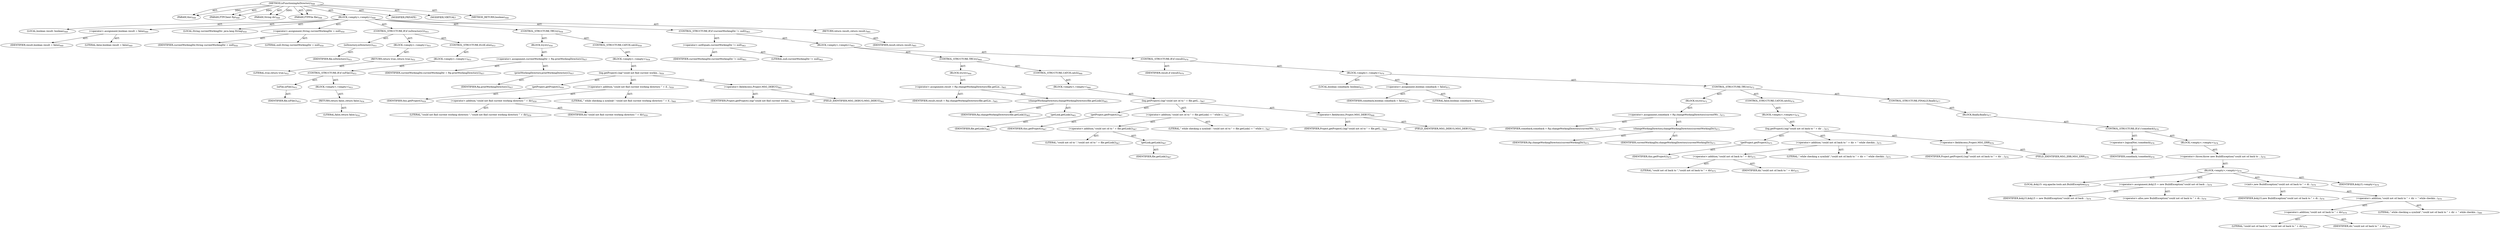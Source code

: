 digraph "isFunctioningAsDirectory" {  
"111669149728" [label = <(METHOD,isFunctioningAsDirectory)<SUB>948</SUB>> ]
"115964117018" [label = <(PARAM,this)<SUB>948</SUB>> ]
"115964117094" [label = <(PARAM,FTPClient ftp)<SUB>948</SUB>> ]
"115964117095" [label = <(PARAM,String dir)<SUB>948</SUB>> ]
"115964117096" [label = <(PARAM,FTPFile file)<SUB>948</SUB>> ]
"25769803946" [label = <(BLOCK,&lt;empty&gt;,&lt;empty&gt;)<SUB>948</SUB>> ]
"94489280574" [label = <(LOCAL,boolean result: boolean)<SUB>949</SUB>> ]
"30064771788" [label = <(&lt;operator&gt;.assignment,boolean result = false)<SUB>949</SUB>> ]
"68719477444" [label = <(IDENTIFIER,result,boolean result = false)<SUB>949</SUB>> ]
"90194313319" [label = <(LITERAL,false,boolean result = false)<SUB>949</SUB>> ]
"94489280575" [label = <(LOCAL,String currentWorkingDir: java.lang.String)<SUB>950</SUB>> ]
"30064771789" [label = <(&lt;operator&gt;.assignment,String currentWorkingDir = null)<SUB>950</SUB>> ]
"68719477445" [label = <(IDENTIFIER,currentWorkingDir,String currentWorkingDir = null)<SUB>950</SUB>> ]
"90194313320" [label = <(LITERAL,null,String currentWorkingDir = null)<SUB>950</SUB>> ]
"47244640381" [label = <(CONTROL_STRUCTURE,IF,if (isDirectory()))<SUB>951</SUB>> ]
"30064771790" [label = <(isDirectory,isDirectory())<SUB>951</SUB>> ]
"68719477446" [label = <(IDENTIFIER,file,isDirectory())<SUB>951</SUB>> ]
"25769803947" [label = <(BLOCK,&lt;empty&gt;,&lt;empty&gt;)<SUB>951</SUB>> ]
"146028888099" [label = <(RETURN,return true;,return true;)<SUB>952</SUB>> ]
"90194313321" [label = <(LITERAL,true,return true;)<SUB>952</SUB>> ]
"47244640382" [label = <(CONTROL_STRUCTURE,ELSE,else)<SUB>953</SUB>> ]
"25769803948" [label = <(BLOCK,&lt;empty&gt;,&lt;empty&gt;)<SUB>953</SUB>> ]
"47244640383" [label = <(CONTROL_STRUCTURE,IF,if (isFile()))<SUB>953</SUB>> ]
"30064771791" [label = <(isFile,isFile())<SUB>953</SUB>> ]
"68719477447" [label = <(IDENTIFIER,file,isFile())<SUB>953</SUB>> ]
"25769803949" [label = <(BLOCK,&lt;empty&gt;,&lt;empty&gt;)<SUB>953</SUB>> ]
"146028888100" [label = <(RETURN,return false;,return false;)<SUB>954</SUB>> ]
"90194313322" [label = <(LITERAL,false,return false;)<SUB>954</SUB>> ]
"47244640384" [label = <(CONTROL_STRUCTURE,TRY,try)<SUB>956</SUB>> ]
"25769803950" [label = <(BLOCK,try,try)<SUB>956</SUB>> ]
"30064771792" [label = <(&lt;operator&gt;.assignment,currentWorkingDir = ftp.printWorkingDirectory())<SUB>957</SUB>> ]
"68719477448" [label = <(IDENTIFIER,currentWorkingDir,currentWorkingDir = ftp.printWorkingDirectory())<SUB>957</SUB>> ]
"30064771793" [label = <(printWorkingDirectory,printWorkingDirectory())<SUB>957</SUB>> ]
"68719477449" [label = <(IDENTIFIER,ftp,printWorkingDirectory())<SUB>957</SUB>> ]
"47244640385" [label = <(CONTROL_STRUCTURE,CATCH,catch)<SUB>958</SUB>> ]
"25769803951" [label = <(BLOCK,&lt;empty&gt;,&lt;empty&gt;)<SUB>958</SUB>> ]
"30064771794" [label = <(log,getProject().log(&quot;could not find current workin...)<SUB>959</SUB>> ]
"30064771795" [label = <(getProject,getProject())<SUB>959</SUB>> ]
"68719476826" [label = <(IDENTIFIER,this,getProject())<SUB>959</SUB>> ]
"30064771796" [label = <(&lt;operator&gt;.addition,&quot;could not find current working directory &quot; + d...)<SUB>959</SUB>> ]
"30064771797" [label = <(&lt;operator&gt;.addition,&quot;could not find current working directory &quot; + dir)<SUB>959</SUB>> ]
"90194313323" [label = <(LITERAL,&quot;could not find current working directory &quot;,&quot;could not find current working directory &quot; + dir)<SUB>959</SUB>> ]
"68719477450" [label = <(IDENTIFIER,dir,&quot;could not find current working directory &quot; + dir)<SUB>959</SUB>> ]
"90194313324" [label = <(LITERAL,&quot; while checking a symlink&quot;,&quot;could not find current working directory &quot; + d...)<SUB>960</SUB>> ]
"30064771798" [label = <(&lt;operator&gt;.fieldAccess,Project.MSG_DEBUG)<SUB>961</SUB>> ]
"68719477451" [label = <(IDENTIFIER,Project,getProject().log(&quot;could not find current workin...)<SUB>961</SUB>> ]
"55834575014" [label = <(FIELD_IDENTIFIER,MSG_DEBUG,MSG_DEBUG)<SUB>961</SUB>> ]
"47244640386" [label = <(CONTROL_STRUCTURE,IF,if (currentWorkingDir != null))<SUB>963</SUB>> ]
"30064771799" [label = <(&lt;operator&gt;.notEquals,currentWorkingDir != null)<SUB>963</SUB>> ]
"68719477452" [label = <(IDENTIFIER,currentWorkingDir,currentWorkingDir != null)<SUB>963</SUB>> ]
"90194313325" [label = <(LITERAL,null,currentWorkingDir != null)<SUB>963</SUB>> ]
"25769803952" [label = <(BLOCK,&lt;empty&gt;,&lt;empty&gt;)<SUB>963</SUB>> ]
"47244640387" [label = <(CONTROL_STRUCTURE,TRY,try)<SUB>964</SUB>> ]
"25769803953" [label = <(BLOCK,try,try)<SUB>964</SUB>> ]
"30064771800" [label = <(&lt;operator&gt;.assignment,result = ftp.changeWorkingDirectory(file.getLin...)<SUB>965</SUB>> ]
"68719477453" [label = <(IDENTIFIER,result,result = ftp.changeWorkingDirectory(file.getLin...)<SUB>965</SUB>> ]
"30064771801" [label = <(changeWorkingDirectory,changeWorkingDirectory(file.getLink()))<SUB>965</SUB>> ]
"68719477454" [label = <(IDENTIFIER,ftp,changeWorkingDirectory(file.getLink()))<SUB>965</SUB>> ]
"30064771802" [label = <(getLink,getLink())<SUB>965</SUB>> ]
"68719477455" [label = <(IDENTIFIER,file,getLink())<SUB>965</SUB>> ]
"47244640388" [label = <(CONTROL_STRUCTURE,CATCH,catch)<SUB>966</SUB>> ]
"25769803954" [label = <(BLOCK,&lt;empty&gt;,&lt;empty&gt;)<SUB>966</SUB>> ]
"30064771803" [label = <(log,getProject().log(&quot;could not cd to &quot; + file.getL...)<SUB>967</SUB>> ]
"30064771804" [label = <(getProject,getProject())<SUB>967</SUB>> ]
"68719476827" [label = <(IDENTIFIER,this,getProject())<SUB>967</SUB>> ]
"30064771805" [label = <(&lt;operator&gt;.addition,&quot;could not cd to &quot; + file.getLink() + &quot; while c...)<SUB>967</SUB>> ]
"30064771806" [label = <(&lt;operator&gt;.addition,&quot;could not cd to &quot; + file.getLink())<SUB>967</SUB>> ]
"90194313326" [label = <(LITERAL,&quot;could not cd to &quot;,&quot;could not cd to &quot; + file.getLink())<SUB>967</SUB>> ]
"30064771807" [label = <(getLink,getLink())<SUB>967</SUB>> ]
"68719477456" [label = <(IDENTIFIER,file,getLink())<SUB>967</SUB>> ]
"90194313327" [label = <(LITERAL,&quot; while checking a symlink&quot;,&quot;could not cd to &quot; + file.getLink() + &quot; while c...)<SUB>967</SUB>> ]
"30064771808" [label = <(&lt;operator&gt;.fieldAccess,Project.MSG_DEBUG)<SUB>968</SUB>> ]
"68719477457" [label = <(IDENTIFIER,Project,getProject().log(&quot;could not cd to &quot; + file.getL...)<SUB>968</SUB>> ]
"55834575015" [label = <(FIELD_IDENTIFIER,MSG_DEBUG,MSG_DEBUG)<SUB>968</SUB>> ]
"47244640389" [label = <(CONTROL_STRUCTURE,IF,if (result))<SUB>970</SUB>> ]
"68719477458" [label = <(IDENTIFIER,result,if (result))<SUB>970</SUB>> ]
"25769803955" [label = <(BLOCK,&lt;empty&gt;,&lt;empty&gt;)<SUB>970</SUB>> ]
"94489280576" [label = <(LOCAL,boolean comeback: boolean)<SUB>971</SUB>> ]
"30064771809" [label = <(&lt;operator&gt;.assignment,boolean comeback = false)<SUB>971</SUB>> ]
"68719477459" [label = <(IDENTIFIER,comeback,boolean comeback = false)<SUB>971</SUB>> ]
"90194313328" [label = <(LITERAL,false,boolean comeback = false)<SUB>971</SUB>> ]
"47244640390" [label = <(CONTROL_STRUCTURE,TRY,try)<SUB>972</SUB>> ]
"25769803956" [label = <(BLOCK,try,try)<SUB>972</SUB>> ]
"30064771810" [label = <(&lt;operator&gt;.assignment,comeback = ftp.changeWorkingDirectory(currentWo...)<SUB>973</SUB>> ]
"68719477460" [label = <(IDENTIFIER,comeback,comeback = ftp.changeWorkingDirectory(currentWo...)<SUB>973</SUB>> ]
"30064771811" [label = <(changeWorkingDirectory,changeWorkingDirectory(currentWorkingDir))<SUB>973</SUB>> ]
"68719477461" [label = <(IDENTIFIER,ftp,changeWorkingDirectory(currentWorkingDir))<SUB>973</SUB>> ]
"68719477462" [label = <(IDENTIFIER,currentWorkingDir,changeWorkingDirectory(currentWorkingDir))<SUB>973</SUB>> ]
"47244640391" [label = <(CONTROL_STRUCTURE,CATCH,catch)<SUB>974</SUB>> ]
"25769803957" [label = <(BLOCK,&lt;empty&gt;,&lt;empty&gt;)<SUB>974</SUB>> ]
"30064771812" [label = <(log,getProject().log(&quot;could not cd back to &quot; + dir ...)<SUB>975</SUB>> ]
"30064771813" [label = <(getProject,getProject())<SUB>975</SUB>> ]
"68719476828" [label = <(IDENTIFIER,this,getProject())<SUB>975</SUB>> ]
"30064771814" [label = <(&lt;operator&gt;.addition,&quot;could not cd back to &quot; + dir + &quot; while checkin...)<SUB>975</SUB>> ]
"30064771815" [label = <(&lt;operator&gt;.addition,&quot;could not cd back to &quot; + dir)<SUB>975</SUB>> ]
"90194313329" [label = <(LITERAL,&quot;could not cd back to &quot;,&quot;could not cd back to &quot; + dir)<SUB>975</SUB>> ]
"68719477463" [label = <(IDENTIFIER,dir,&quot;could not cd back to &quot; + dir)<SUB>975</SUB>> ]
"90194313330" [label = <(LITERAL,&quot; while checking a symlink&quot;,&quot;could not cd back to &quot; + dir + &quot; while checkin...)<SUB>975</SUB>> ]
"30064771816" [label = <(&lt;operator&gt;.fieldAccess,Project.MSG_ERR)<SUB>976</SUB>> ]
"68719477464" [label = <(IDENTIFIER,Project,getProject().log(&quot;could not cd back to &quot; + dir ...)<SUB>976</SUB>> ]
"55834575016" [label = <(FIELD_IDENTIFIER,MSG_ERR,MSG_ERR)<SUB>976</SUB>> ]
"47244640392" [label = <(CONTROL_STRUCTURE,FINALLY,finally)<SUB>977</SUB>> ]
"25769803958" [label = <(BLOCK,finally,finally)<SUB>977</SUB>> ]
"47244640393" [label = <(CONTROL_STRUCTURE,IF,if (!comeback))<SUB>978</SUB>> ]
"30064771817" [label = <(&lt;operator&gt;.logicalNot,!comeback)<SUB>978</SUB>> ]
"68719477465" [label = <(IDENTIFIER,comeback,!comeback)<SUB>978</SUB>> ]
"25769803959" [label = <(BLOCK,&lt;empty&gt;,&lt;empty&gt;)<SUB>978</SUB>> ]
"30064771818" [label = <(&lt;operator&gt;.throw,throw new BuildException(&quot;could not cd back to ...)<SUB>979</SUB>> ]
"25769803960" [label = <(BLOCK,&lt;empty&gt;,&lt;empty&gt;)<SUB>979</SUB>> ]
"94489280577" [label = <(LOCAL,$obj15: org.apache.tools.ant.BuildException)<SUB>979</SUB>> ]
"30064771819" [label = <(&lt;operator&gt;.assignment,$obj15 = new BuildException(&quot;could not cd back ...)<SUB>979</SUB>> ]
"68719477466" [label = <(IDENTIFIER,$obj15,$obj15 = new BuildException(&quot;could not cd back ...)<SUB>979</SUB>> ]
"30064771820" [label = <(&lt;operator&gt;.alloc,new BuildException(&quot;could not cd back to &quot; + di...)<SUB>979</SUB>> ]
"30064771821" [label = <(&lt;init&gt;,new BuildException(&quot;could not cd back to &quot; + di...)<SUB>979</SUB>> ]
"68719477467" [label = <(IDENTIFIER,$obj15,new BuildException(&quot;could not cd back to &quot; + di...)<SUB>979</SUB>> ]
"30064771822" [label = <(&lt;operator&gt;.addition,&quot;could not cd back to &quot; + dir + &quot; while checkin...)<SUB>979</SUB>> ]
"30064771823" [label = <(&lt;operator&gt;.addition,&quot;could not cd back to &quot; + dir)<SUB>979</SUB>> ]
"90194313331" [label = <(LITERAL,&quot;could not cd back to &quot;,&quot;could not cd back to &quot; + dir)<SUB>979</SUB>> ]
"68719477468" [label = <(IDENTIFIER,dir,&quot;could not cd back to &quot; + dir)<SUB>979</SUB>> ]
"90194313332" [label = <(LITERAL,&quot; while checking a symlink&quot;,&quot;could not cd back to &quot; + dir + &quot; while checkin...)<SUB>980</SUB>> ]
"68719477469" [label = <(IDENTIFIER,$obj15,&lt;empty&gt;)<SUB>979</SUB>> ]
"146028888101" [label = <(RETURN,return result;,return result;)<SUB>985</SUB>> ]
"68719477470" [label = <(IDENTIFIER,result,return result;)<SUB>985</SUB>> ]
"133143986305" [label = <(MODIFIER,PRIVATE)> ]
"133143986306" [label = <(MODIFIER,VIRTUAL)> ]
"128849018912" [label = <(METHOD_RETURN,boolean)<SUB>948</SUB>> ]
  "111669149728" -> "115964117018"  [ label = "AST: "] 
  "111669149728" -> "115964117094"  [ label = "AST: "] 
  "111669149728" -> "115964117095"  [ label = "AST: "] 
  "111669149728" -> "115964117096"  [ label = "AST: "] 
  "111669149728" -> "25769803946"  [ label = "AST: "] 
  "111669149728" -> "133143986305"  [ label = "AST: "] 
  "111669149728" -> "133143986306"  [ label = "AST: "] 
  "111669149728" -> "128849018912"  [ label = "AST: "] 
  "25769803946" -> "94489280574"  [ label = "AST: "] 
  "25769803946" -> "30064771788"  [ label = "AST: "] 
  "25769803946" -> "94489280575"  [ label = "AST: "] 
  "25769803946" -> "30064771789"  [ label = "AST: "] 
  "25769803946" -> "47244640381"  [ label = "AST: "] 
  "25769803946" -> "47244640384"  [ label = "AST: "] 
  "25769803946" -> "47244640386"  [ label = "AST: "] 
  "25769803946" -> "146028888101"  [ label = "AST: "] 
  "30064771788" -> "68719477444"  [ label = "AST: "] 
  "30064771788" -> "90194313319"  [ label = "AST: "] 
  "30064771789" -> "68719477445"  [ label = "AST: "] 
  "30064771789" -> "90194313320"  [ label = "AST: "] 
  "47244640381" -> "30064771790"  [ label = "AST: "] 
  "47244640381" -> "25769803947"  [ label = "AST: "] 
  "47244640381" -> "47244640382"  [ label = "AST: "] 
  "30064771790" -> "68719477446"  [ label = "AST: "] 
  "25769803947" -> "146028888099"  [ label = "AST: "] 
  "146028888099" -> "90194313321"  [ label = "AST: "] 
  "47244640382" -> "25769803948"  [ label = "AST: "] 
  "25769803948" -> "47244640383"  [ label = "AST: "] 
  "47244640383" -> "30064771791"  [ label = "AST: "] 
  "47244640383" -> "25769803949"  [ label = "AST: "] 
  "30064771791" -> "68719477447"  [ label = "AST: "] 
  "25769803949" -> "146028888100"  [ label = "AST: "] 
  "146028888100" -> "90194313322"  [ label = "AST: "] 
  "47244640384" -> "25769803950"  [ label = "AST: "] 
  "47244640384" -> "47244640385"  [ label = "AST: "] 
  "25769803950" -> "30064771792"  [ label = "AST: "] 
  "30064771792" -> "68719477448"  [ label = "AST: "] 
  "30064771792" -> "30064771793"  [ label = "AST: "] 
  "30064771793" -> "68719477449"  [ label = "AST: "] 
  "47244640385" -> "25769803951"  [ label = "AST: "] 
  "25769803951" -> "30064771794"  [ label = "AST: "] 
  "30064771794" -> "30064771795"  [ label = "AST: "] 
  "30064771794" -> "30064771796"  [ label = "AST: "] 
  "30064771794" -> "30064771798"  [ label = "AST: "] 
  "30064771795" -> "68719476826"  [ label = "AST: "] 
  "30064771796" -> "30064771797"  [ label = "AST: "] 
  "30064771796" -> "90194313324"  [ label = "AST: "] 
  "30064771797" -> "90194313323"  [ label = "AST: "] 
  "30064771797" -> "68719477450"  [ label = "AST: "] 
  "30064771798" -> "68719477451"  [ label = "AST: "] 
  "30064771798" -> "55834575014"  [ label = "AST: "] 
  "47244640386" -> "30064771799"  [ label = "AST: "] 
  "47244640386" -> "25769803952"  [ label = "AST: "] 
  "30064771799" -> "68719477452"  [ label = "AST: "] 
  "30064771799" -> "90194313325"  [ label = "AST: "] 
  "25769803952" -> "47244640387"  [ label = "AST: "] 
  "25769803952" -> "47244640389"  [ label = "AST: "] 
  "47244640387" -> "25769803953"  [ label = "AST: "] 
  "47244640387" -> "47244640388"  [ label = "AST: "] 
  "25769803953" -> "30064771800"  [ label = "AST: "] 
  "30064771800" -> "68719477453"  [ label = "AST: "] 
  "30064771800" -> "30064771801"  [ label = "AST: "] 
  "30064771801" -> "68719477454"  [ label = "AST: "] 
  "30064771801" -> "30064771802"  [ label = "AST: "] 
  "30064771802" -> "68719477455"  [ label = "AST: "] 
  "47244640388" -> "25769803954"  [ label = "AST: "] 
  "25769803954" -> "30064771803"  [ label = "AST: "] 
  "30064771803" -> "30064771804"  [ label = "AST: "] 
  "30064771803" -> "30064771805"  [ label = "AST: "] 
  "30064771803" -> "30064771808"  [ label = "AST: "] 
  "30064771804" -> "68719476827"  [ label = "AST: "] 
  "30064771805" -> "30064771806"  [ label = "AST: "] 
  "30064771805" -> "90194313327"  [ label = "AST: "] 
  "30064771806" -> "90194313326"  [ label = "AST: "] 
  "30064771806" -> "30064771807"  [ label = "AST: "] 
  "30064771807" -> "68719477456"  [ label = "AST: "] 
  "30064771808" -> "68719477457"  [ label = "AST: "] 
  "30064771808" -> "55834575015"  [ label = "AST: "] 
  "47244640389" -> "68719477458"  [ label = "AST: "] 
  "47244640389" -> "25769803955"  [ label = "AST: "] 
  "25769803955" -> "94489280576"  [ label = "AST: "] 
  "25769803955" -> "30064771809"  [ label = "AST: "] 
  "25769803955" -> "47244640390"  [ label = "AST: "] 
  "30064771809" -> "68719477459"  [ label = "AST: "] 
  "30064771809" -> "90194313328"  [ label = "AST: "] 
  "47244640390" -> "25769803956"  [ label = "AST: "] 
  "47244640390" -> "47244640391"  [ label = "AST: "] 
  "47244640390" -> "47244640392"  [ label = "AST: "] 
  "25769803956" -> "30064771810"  [ label = "AST: "] 
  "30064771810" -> "68719477460"  [ label = "AST: "] 
  "30064771810" -> "30064771811"  [ label = "AST: "] 
  "30064771811" -> "68719477461"  [ label = "AST: "] 
  "30064771811" -> "68719477462"  [ label = "AST: "] 
  "47244640391" -> "25769803957"  [ label = "AST: "] 
  "25769803957" -> "30064771812"  [ label = "AST: "] 
  "30064771812" -> "30064771813"  [ label = "AST: "] 
  "30064771812" -> "30064771814"  [ label = "AST: "] 
  "30064771812" -> "30064771816"  [ label = "AST: "] 
  "30064771813" -> "68719476828"  [ label = "AST: "] 
  "30064771814" -> "30064771815"  [ label = "AST: "] 
  "30064771814" -> "90194313330"  [ label = "AST: "] 
  "30064771815" -> "90194313329"  [ label = "AST: "] 
  "30064771815" -> "68719477463"  [ label = "AST: "] 
  "30064771816" -> "68719477464"  [ label = "AST: "] 
  "30064771816" -> "55834575016"  [ label = "AST: "] 
  "47244640392" -> "25769803958"  [ label = "AST: "] 
  "25769803958" -> "47244640393"  [ label = "AST: "] 
  "47244640393" -> "30064771817"  [ label = "AST: "] 
  "47244640393" -> "25769803959"  [ label = "AST: "] 
  "30064771817" -> "68719477465"  [ label = "AST: "] 
  "25769803959" -> "30064771818"  [ label = "AST: "] 
  "30064771818" -> "25769803960"  [ label = "AST: "] 
  "25769803960" -> "94489280577"  [ label = "AST: "] 
  "25769803960" -> "30064771819"  [ label = "AST: "] 
  "25769803960" -> "30064771821"  [ label = "AST: "] 
  "25769803960" -> "68719477469"  [ label = "AST: "] 
  "30064771819" -> "68719477466"  [ label = "AST: "] 
  "30064771819" -> "30064771820"  [ label = "AST: "] 
  "30064771821" -> "68719477467"  [ label = "AST: "] 
  "30064771821" -> "30064771822"  [ label = "AST: "] 
  "30064771822" -> "30064771823"  [ label = "AST: "] 
  "30064771822" -> "90194313332"  [ label = "AST: "] 
  "30064771823" -> "90194313331"  [ label = "AST: "] 
  "30064771823" -> "68719477468"  [ label = "AST: "] 
  "146028888101" -> "68719477470"  [ label = "AST: "] 
  "111669149728" -> "115964117018"  [ label = "DDG: "] 
  "111669149728" -> "115964117094"  [ label = "DDG: "] 
  "111669149728" -> "115964117095"  [ label = "DDG: "] 
  "111669149728" -> "115964117096"  [ label = "DDG: "] 
}
